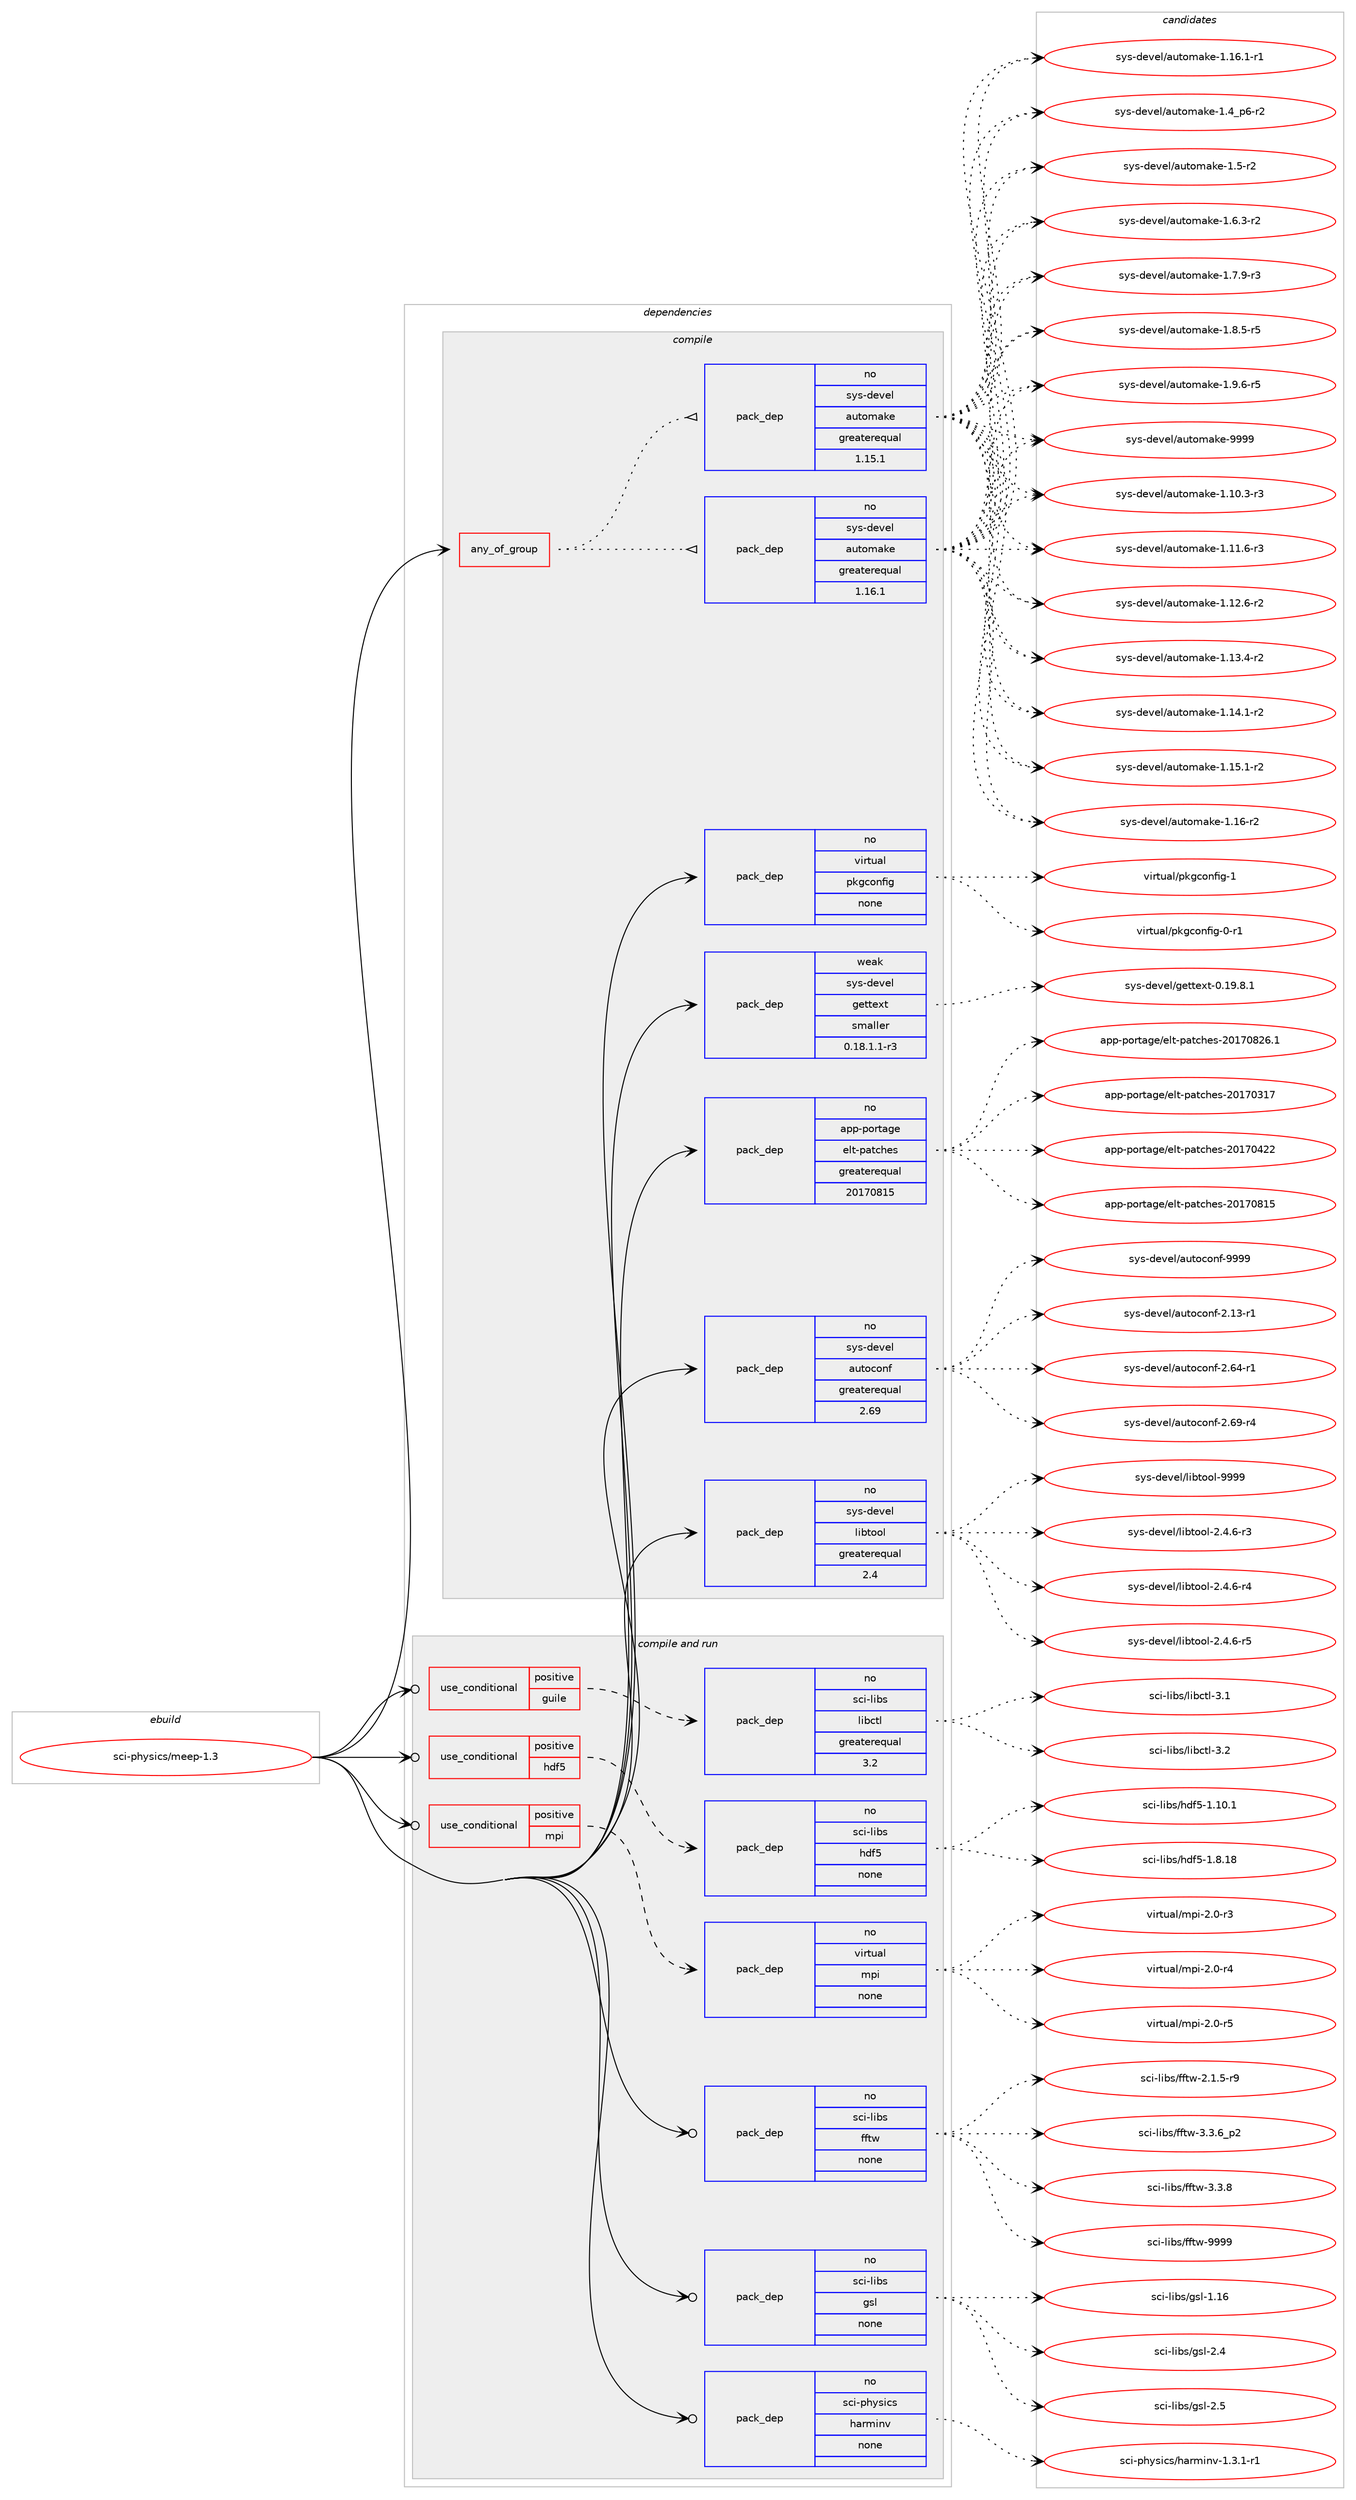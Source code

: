 digraph prolog {

# *************
# Graph options
# *************

newrank=true;
concentrate=true;
compound=true;
graph [rankdir=LR,fontname=Helvetica,fontsize=10,ranksep=1.5];#, ranksep=2.5, nodesep=0.2];
edge  [arrowhead=vee];
node  [fontname=Helvetica,fontsize=10];

# **********
# The ebuild
# **********

subgraph cluster_leftcol {
color=gray;
rank=same;
label=<<i>ebuild</i>>;
id [label="sci-physics/meep-1.3", color=red, width=4, href="../sci-physics/meep-1.3.svg"];
}

# ****************
# The dependencies
# ****************

subgraph cluster_midcol {
color=gray;
label=<<i>dependencies</i>>;
subgraph cluster_compile {
fillcolor="#eeeeee";
style=filled;
label=<<i>compile</i>>;
subgraph any27033 {
dependency1700836 [label=<<TABLE BORDER="0" CELLBORDER="1" CELLSPACING="0" CELLPADDING="4"><TR><TD CELLPADDING="10">any_of_group</TD></TR></TABLE>>, shape=none, color=red];subgraph pack1217819 {
dependency1700837 [label=<<TABLE BORDER="0" CELLBORDER="1" CELLSPACING="0" CELLPADDING="4" WIDTH="220"><TR><TD ROWSPAN="6" CELLPADDING="30">pack_dep</TD></TR><TR><TD WIDTH="110">no</TD></TR><TR><TD>sys-devel</TD></TR><TR><TD>automake</TD></TR><TR><TD>greaterequal</TD></TR><TR><TD>1.16.1</TD></TR></TABLE>>, shape=none, color=blue];
}
dependency1700836:e -> dependency1700837:w [weight=20,style="dotted",arrowhead="oinv"];
subgraph pack1217820 {
dependency1700838 [label=<<TABLE BORDER="0" CELLBORDER="1" CELLSPACING="0" CELLPADDING="4" WIDTH="220"><TR><TD ROWSPAN="6" CELLPADDING="30">pack_dep</TD></TR><TR><TD WIDTH="110">no</TD></TR><TR><TD>sys-devel</TD></TR><TR><TD>automake</TD></TR><TR><TD>greaterequal</TD></TR><TR><TD>1.15.1</TD></TR></TABLE>>, shape=none, color=blue];
}
dependency1700836:e -> dependency1700838:w [weight=20,style="dotted",arrowhead="oinv"];
}
id:e -> dependency1700836:w [weight=20,style="solid",arrowhead="vee"];
subgraph pack1217821 {
dependency1700839 [label=<<TABLE BORDER="0" CELLBORDER="1" CELLSPACING="0" CELLPADDING="4" WIDTH="220"><TR><TD ROWSPAN="6" CELLPADDING="30">pack_dep</TD></TR><TR><TD WIDTH="110">no</TD></TR><TR><TD>app-portage</TD></TR><TR><TD>elt-patches</TD></TR><TR><TD>greaterequal</TD></TR><TR><TD>20170815</TD></TR></TABLE>>, shape=none, color=blue];
}
id:e -> dependency1700839:w [weight=20,style="solid",arrowhead="vee"];
subgraph pack1217822 {
dependency1700840 [label=<<TABLE BORDER="0" CELLBORDER="1" CELLSPACING="0" CELLPADDING="4" WIDTH="220"><TR><TD ROWSPAN="6" CELLPADDING="30">pack_dep</TD></TR><TR><TD WIDTH="110">no</TD></TR><TR><TD>sys-devel</TD></TR><TR><TD>autoconf</TD></TR><TR><TD>greaterequal</TD></TR><TR><TD>2.69</TD></TR></TABLE>>, shape=none, color=blue];
}
id:e -> dependency1700840:w [weight=20,style="solid",arrowhead="vee"];
subgraph pack1217823 {
dependency1700841 [label=<<TABLE BORDER="0" CELLBORDER="1" CELLSPACING="0" CELLPADDING="4" WIDTH="220"><TR><TD ROWSPAN="6" CELLPADDING="30">pack_dep</TD></TR><TR><TD WIDTH="110">no</TD></TR><TR><TD>sys-devel</TD></TR><TR><TD>libtool</TD></TR><TR><TD>greaterequal</TD></TR><TR><TD>2.4</TD></TR></TABLE>>, shape=none, color=blue];
}
id:e -> dependency1700841:w [weight=20,style="solid",arrowhead="vee"];
subgraph pack1217824 {
dependency1700842 [label=<<TABLE BORDER="0" CELLBORDER="1" CELLSPACING="0" CELLPADDING="4" WIDTH="220"><TR><TD ROWSPAN="6" CELLPADDING="30">pack_dep</TD></TR><TR><TD WIDTH="110">no</TD></TR><TR><TD>virtual</TD></TR><TR><TD>pkgconfig</TD></TR><TR><TD>none</TD></TR><TR><TD></TD></TR></TABLE>>, shape=none, color=blue];
}
id:e -> dependency1700842:w [weight=20,style="solid",arrowhead="vee"];
subgraph pack1217825 {
dependency1700843 [label=<<TABLE BORDER="0" CELLBORDER="1" CELLSPACING="0" CELLPADDING="4" WIDTH="220"><TR><TD ROWSPAN="6" CELLPADDING="30">pack_dep</TD></TR><TR><TD WIDTH="110">weak</TD></TR><TR><TD>sys-devel</TD></TR><TR><TD>gettext</TD></TR><TR><TD>smaller</TD></TR><TR><TD>0.18.1.1-r3</TD></TR></TABLE>>, shape=none, color=blue];
}
id:e -> dependency1700843:w [weight=20,style="solid",arrowhead="vee"];
}
subgraph cluster_compileandrun {
fillcolor="#eeeeee";
style=filled;
label=<<i>compile and run</i>>;
subgraph cond455132 {
dependency1700844 [label=<<TABLE BORDER="0" CELLBORDER="1" CELLSPACING="0" CELLPADDING="4"><TR><TD ROWSPAN="3" CELLPADDING="10">use_conditional</TD></TR><TR><TD>positive</TD></TR><TR><TD>guile</TD></TR></TABLE>>, shape=none, color=red];
subgraph pack1217826 {
dependency1700845 [label=<<TABLE BORDER="0" CELLBORDER="1" CELLSPACING="0" CELLPADDING="4" WIDTH="220"><TR><TD ROWSPAN="6" CELLPADDING="30">pack_dep</TD></TR><TR><TD WIDTH="110">no</TD></TR><TR><TD>sci-libs</TD></TR><TR><TD>libctl</TD></TR><TR><TD>greaterequal</TD></TR><TR><TD>3.2</TD></TR></TABLE>>, shape=none, color=blue];
}
dependency1700844:e -> dependency1700845:w [weight=20,style="dashed",arrowhead="vee"];
}
id:e -> dependency1700844:w [weight=20,style="solid",arrowhead="odotvee"];
subgraph cond455133 {
dependency1700846 [label=<<TABLE BORDER="0" CELLBORDER="1" CELLSPACING="0" CELLPADDING="4"><TR><TD ROWSPAN="3" CELLPADDING="10">use_conditional</TD></TR><TR><TD>positive</TD></TR><TR><TD>hdf5</TD></TR></TABLE>>, shape=none, color=red];
subgraph pack1217827 {
dependency1700847 [label=<<TABLE BORDER="0" CELLBORDER="1" CELLSPACING="0" CELLPADDING="4" WIDTH="220"><TR><TD ROWSPAN="6" CELLPADDING="30">pack_dep</TD></TR><TR><TD WIDTH="110">no</TD></TR><TR><TD>sci-libs</TD></TR><TR><TD>hdf5</TD></TR><TR><TD>none</TD></TR><TR><TD></TD></TR></TABLE>>, shape=none, color=blue];
}
dependency1700846:e -> dependency1700847:w [weight=20,style="dashed",arrowhead="vee"];
}
id:e -> dependency1700846:w [weight=20,style="solid",arrowhead="odotvee"];
subgraph cond455134 {
dependency1700848 [label=<<TABLE BORDER="0" CELLBORDER="1" CELLSPACING="0" CELLPADDING="4"><TR><TD ROWSPAN="3" CELLPADDING="10">use_conditional</TD></TR><TR><TD>positive</TD></TR><TR><TD>mpi</TD></TR></TABLE>>, shape=none, color=red];
subgraph pack1217828 {
dependency1700849 [label=<<TABLE BORDER="0" CELLBORDER="1" CELLSPACING="0" CELLPADDING="4" WIDTH="220"><TR><TD ROWSPAN="6" CELLPADDING="30">pack_dep</TD></TR><TR><TD WIDTH="110">no</TD></TR><TR><TD>virtual</TD></TR><TR><TD>mpi</TD></TR><TR><TD>none</TD></TR><TR><TD></TD></TR></TABLE>>, shape=none, color=blue];
}
dependency1700848:e -> dependency1700849:w [weight=20,style="dashed",arrowhead="vee"];
}
id:e -> dependency1700848:w [weight=20,style="solid",arrowhead="odotvee"];
subgraph pack1217829 {
dependency1700850 [label=<<TABLE BORDER="0" CELLBORDER="1" CELLSPACING="0" CELLPADDING="4" WIDTH="220"><TR><TD ROWSPAN="6" CELLPADDING="30">pack_dep</TD></TR><TR><TD WIDTH="110">no</TD></TR><TR><TD>sci-libs</TD></TR><TR><TD>fftw</TD></TR><TR><TD>none</TD></TR><TR><TD></TD></TR></TABLE>>, shape=none, color=blue];
}
id:e -> dependency1700850:w [weight=20,style="solid",arrowhead="odotvee"];
subgraph pack1217830 {
dependency1700851 [label=<<TABLE BORDER="0" CELLBORDER="1" CELLSPACING="0" CELLPADDING="4" WIDTH="220"><TR><TD ROWSPAN="6" CELLPADDING="30">pack_dep</TD></TR><TR><TD WIDTH="110">no</TD></TR><TR><TD>sci-libs</TD></TR><TR><TD>gsl</TD></TR><TR><TD>none</TD></TR><TR><TD></TD></TR></TABLE>>, shape=none, color=blue];
}
id:e -> dependency1700851:w [weight=20,style="solid",arrowhead="odotvee"];
subgraph pack1217831 {
dependency1700852 [label=<<TABLE BORDER="0" CELLBORDER="1" CELLSPACING="0" CELLPADDING="4" WIDTH="220"><TR><TD ROWSPAN="6" CELLPADDING="30">pack_dep</TD></TR><TR><TD WIDTH="110">no</TD></TR><TR><TD>sci-physics</TD></TR><TR><TD>harminv</TD></TR><TR><TD>none</TD></TR><TR><TD></TD></TR></TABLE>>, shape=none, color=blue];
}
id:e -> dependency1700852:w [weight=20,style="solid",arrowhead="odotvee"];
}
subgraph cluster_run {
fillcolor="#eeeeee";
style=filled;
label=<<i>run</i>>;
}
}

# **************
# The candidates
# **************

subgraph cluster_choices {
rank=same;
color=gray;
label=<<i>candidates</i>>;

subgraph choice1217819 {
color=black;
nodesep=1;
choice11512111545100101118101108479711711611110997107101454946494846514511451 [label="sys-devel/automake-1.10.3-r3", color=red, width=4,href="../sys-devel/automake-1.10.3-r3.svg"];
choice11512111545100101118101108479711711611110997107101454946494946544511451 [label="sys-devel/automake-1.11.6-r3", color=red, width=4,href="../sys-devel/automake-1.11.6-r3.svg"];
choice11512111545100101118101108479711711611110997107101454946495046544511450 [label="sys-devel/automake-1.12.6-r2", color=red, width=4,href="../sys-devel/automake-1.12.6-r2.svg"];
choice11512111545100101118101108479711711611110997107101454946495146524511450 [label="sys-devel/automake-1.13.4-r2", color=red, width=4,href="../sys-devel/automake-1.13.4-r2.svg"];
choice11512111545100101118101108479711711611110997107101454946495246494511450 [label="sys-devel/automake-1.14.1-r2", color=red, width=4,href="../sys-devel/automake-1.14.1-r2.svg"];
choice11512111545100101118101108479711711611110997107101454946495346494511450 [label="sys-devel/automake-1.15.1-r2", color=red, width=4,href="../sys-devel/automake-1.15.1-r2.svg"];
choice1151211154510010111810110847971171161111099710710145494649544511450 [label="sys-devel/automake-1.16-r2", color=red, width=4,href="../sys-devel/automake-1.16-r2.svg"];
choice11512111545100101118101108479711711611110997107101454946495446494511449 [label="sys-devel/automake-1.16.1-r1", color=red, width=4,href="../sys-devel/automake-1.16.1-r1.svg"];
choice115121115451001011181011084797117116111109971071014549465295112544511450 [label="sys-devel/automake-1.4_p6-r2", color=red, width=4,href="../sys-devel/automake-1.4_p6-r2.svg"];
choice11512111545100101118101108479711711611110997107101454946534511450 [label="sys-devel/automake-1.5-r2", color=red, width=4,href="../sys-devel/automake-1.5-r2.svg"];
choice115121115451001011181011084797117116111109971071014549465446514511450 [label="sys-devel/automake-1.6.3-r2", color=red, width=4,href="../sys-devel/automake-1.6.3-r2.svg"];
choice115121115451001011181011084797117116111109971071014549465546574511451 [label="sys-devel/automake-1.7.9-r3", color=red, width=4,href="../sys-devel/automake-1.7.9-r3.svg"];
choice115121115451001011181011084797117116111109971071014549465646534511453 [label="sys-devel/automake-1.8.5-r5", color=red, width=4,href="../sys-devel/automake-1.8.5-r5.svg"];
choice115121115451001011181011084797117116111109971071014549465746544511453 [label="sys-devel/automake-1.9.6-r5", color=red, width=4,href="../sys-devel/automake-1.9.6-r5.svg"];
choice115121115451001011181011084797117116111109971071014557575757 [label="sys-devel/automake-9999", color=red, width=4,href="../sys-devel/automake-9999.svg"];
dependency1700837:e -> choice11512111545100101118101108479711711611110997107101454946494846514511451:w [style=dotted,weight="100"];
dependency1700837:e -> choice11512111545100101118101108479711711611110997107101454946494946544511451:w [style=dotted,weight="100"];
dependency1700837:e -> choice11512111545100101118101108479711711611110997107101454946495046544511450:w [style=dotted,weight="100"];
dependency1700837:e -> choice11512111545100101118101108479711711611110997107101454946495146524511450:w [style=dotted,weight="100"];
dependency1700837:e -> choice11512111545100101118101108479711711611110997107101454946495246494511450:w [style=dotted,weight="100"];
dependency1700837:e -> choice11512111545100101118101108479711711611110997107101454946495346494511450:w [style=dotted,weight="100"];
dependency1700837:e -> choice1151211154510010111810110847971171161111099710710145494649544511450:w [style=dotted,weight="100"];
dependency1700837:e -> choice11512111545100101118101108479711711611110997107101454946495446494511449:w [style=dotted,weight="100"];
dependency1700837:e -> choice115121115451001011181011084797117116111109971071014549465295112544511450:w [style=dotted,weight="100"];
dependency1700837:e -> choice11512111545100101118101108479711711611110997107101454946534511450:w [style=dotted,weight="100"];
dependency1700837:e -> choice115121115451001011181011084797117116111109971071014549465446514511450:w [style=dotted,weight="100"];
dependency1700837:e -> choice115121115451001011181011084797117116111109971071014549465546574511451:w [style=dotted,weight="100"];
dependency1700837:e -> choice115121115451001011181011084797117116111109971071014549465646534511453:w [style=dotted,weight="100"];
dependency1700837:e -> choice115121115451001011181011084797117116111109971071014549465746544511453:w [style=dotted,weight="100"];
dependency1700837:e -> choice115121115451001011181011084797117116111109971071014557575757:w [style=dotted,weight="100"];
}
subgraph choice1217820 {
color=black;
nodesep=1;
choice11512111545100101118101108479711711611110997107101454946494846514511451 [label="sys-devel/automake-1.10.3-r3", color=red, width=4,href="../sys-devel/automake-1.10.3-r3.svg"];
choice11512111545100101118101108479711711611110997107101454946494946544511451 [label="sys-devel/automake-1.11.6-r3", color=red, width=4,href="../sys-devel/automake-1.11.6-r3.svg"];
choice11512111545100101118101108479711711611110997107101454946495046544511450 [label="sys-devel/automake-1.12.6-r2", color=red, width=4,href="../sys-devel/automake-1.12.6-r2.svg"];
choice11512111545100101118101108479711711611110997107101454946495146524511450 [label="sys-devel/automake-1.13.4-r2", color=red, width=4,href="../sys-devel/automake-1.13.4-r2.svg"];
choice11512111545100101118101108479711711611110997107101454946495246494511450 [label="sys-devel/automake-1.14.1-r2", color=red, width=4,href="../sys-devel/automake-1.14.1-r2.svg"];
choice11512111545100101118101108479711711611110997107101454946495346494511450 [label="sys-devel/automake-1.15.1-r2", color=red, width=4,href="../sys-devel/automake-1.15.1-r2.svg"];
choice1151211154510010111810110847971171161111099710710145494649544511450 [label="sys-devel/automake-1.16-r2", color=red, width=4,href="../sys-devel/automake-1.16-r2.svg"];
choice11512111545100101118101108479711711611110997107101454946495446494511449 [label="sys-devel/automake-1.16.1-r1", color=red, width=4,href="../sys-devel/automake-1.16.1-r1.svg"];
choice115121115451001011181011084797117116111109971071014549465295112544511450 [label="sys-devel/automake-1.4_p6-r2", color=red, width=4,href="../sys-devel/automake-1.4_p6-r2.svg"];
choice11512111545100101118101108479711711611110997107101454946534511450 [label="sys-devel/automake-1.5-r2", color=red, width=4,href="../sys-devel/automake-1.5-r2.svg"];
choice115121115451001011181011084797117116111109971071014549465446514511450 [label="sys-devel/automake-1.6.3-r2", color=red, width=4,href="../sys-devel/automake-1.6.3-r2.svg"];
choice115121115451001011181011084797117116111109971071014549465546574511451 [label="sys-devel/automake-1.7.9-r3", color=red, width=4,href="../sys-devel/automake-1.7.9-r3.svg"];
choice115121115451001011181011084797117116111109971071014549465646534511453 [label="sys-devel/automake-1.8.5-r5", color=red, width=4,href="../sys-devel/automake-1.8.5-r5.svg"];
choice115121115451001011181011084797117116111109971071014549465746544511453 [label="sys-devel/automake-1.9.6-r5", color=red, width=4,href="../sys-devel/automake-1.9.6-r5.svg"];
choice115121115451001011181011084797117116111109971071014557575757 [label="sys-devel/automake-9999", color=red, width=4,href="../sys-devel/automake-9999.svg"];
dependency1700838:e -> choice11512111545100101118101108479711711611110997107101454946494846514511451:w [style=dotted,weight="100"];
dependency1700838:e -> choice11512111545100101118101108479711711611110997107101454946494946544511451:w [style=dotted,weight="100"];
dependency1700838:e -> choice11512111545100101118101108479711711611110997107101454946495046544511450:w [style=dotted,weight="100"];
dependency1700838:e -> choice11512111545100101118101108479711711611110997107101454946495146524511450:w [style=dotted,weight="100"];
dependency1700838:e -> choice11512111545100101118101108479711711611110997107101454946495246494511450:w [style=dotted,weight="100"];
dependency1700838:e -> choice11512111545100101118101108479711711611110997107101454946495346494511450:w [style=dotted,weight="100"];
dependency1700838:e -> choice1151211154510010111810110847971171161111099710710145494649544511450:w [style=dotted,weight="100"];
dependency1700838:e -> choice11512111545100101118101108479711711611110997107101454946495446494511449:w [style=dotted,weight="100"];
dependency1700838:e -> choice115121115451001011181011084797117116111109971071014549465295112544511450:w [style=dotted,weight="100"];
dependency1700838:e -> choice11512111545100101118101108479711711611110997107101454946534511450:w [style=dotted,weight="100"];
dependency1700838:e -> choice115121115451001011181011084797117116111109971071014549465446514511450:w [style=dotted,weight="100"];
dependency1700838:e -> choice115121115451001011181011084797117116111109971071014549465546574511451:w [style=dotted,weight="100"];
dependency1700838:e -> choice115121115451001011181011084797117116111109971071014549465646534511453:w [style=dotted,weight="100"];
dependency1700838:e -> choice115121115451001011181011084797117116111109971071014549465746544511453:w [style=dotted,weight="100"];
dependency1700838:e -> choice115121115451001011181011084797117116111109971071014557575757:w [style=dotted,weight="100"];
}
subgraph choice1217821 {
color=black;
nodesep=1;
choice97112112451121111141169710310147101108116451129711699104101115455048495548514955 [label="app-portage/elt-patches-20170317", color=red, width=4,href="../app-portage/elt-patches-20170317.svg"];
choice97112112451121111141169710310147101108116451129711699104101115455048495548525050 [label="app-portage/elt-patches-20170422", color=red, width=4,href="../app-portage/elt-patches-20170422.svg"];
choice97112112451121111141169710310147101108116451129711699104101115455048495548564953 [label="app-portage/elt-patches-20170815", color=red, width=4,href="../app-portage/elt-patches-20170815.svg"];
choice971121124511211111411697103101471011081164511297116991041011154550484955485650544649 [label="app-portage/elt-patches-20170826.1", color=red, width=4,href="../app-portage/elt-patches-20170826.1.svg"];
dependency1700839:e -> choice97112112451121111141169710310147101108116451129711699104101115455048495548514955:w [style=dotted,weight="100"];
dependency1700839:e -> choice97112112451121111141169710310147101108116451129711699104101115455048495548525050:w [style=dotted,weight="100"];
dependency1700839:e -> choice97112112451121111141169710310147101108116451129711699104101115455048495548564953:w [style=dotted,weight="100"];
dependency1700839:e -> choice971121124511211111411697103101471011081164511297116991041011154550484955485650544649:w [style=dotted,weight="100"];
}
subgraph choice1217822 {
color=black;
nodesep=1;
choice1151211154510010111810110847971171161119911111010245504649514511449 [label="sys-devel/autoconf-2.13-r1", color=red, width=4,href="../sys-devel/autoconf-2.13-r1.svg"];
choice1151211154510010111810110847971171161119911111010245504654524511449 [label="sys-devel/autoconf-2.64-r1", color=red, width=4,href="../sys-devel/autoconf-2.64-r1.svg"];
choice1151211154510010111810110847971171161119911111010245504654574511452 [label="sys-devel/autoconf-2.69-r4", color=red, width=4,href="../sys-devel/autoconf-2.69-r4.svg"];
choice115121115451001011181011084797117116111991111101024557575757 [label="sys-devel/autoconf-9999", color=red, width=4,href="../sys-devel/autoconf-9999.svg"];
dependency1700840:e -> choice1151211154510010111810110847971171161119911111010245504649514511449:w [style=dotted,weight="100"];
dependency1700840:e -> choice1151211154510010111810110847971171161119911111010245504654524511449:w [style=dotted,weight="100"];
dependency1700840:e -> choice1151211154510010111810110847971171161119911111010245504654574511452:w [style=dotted,weight="100"];
dependency1700840:e -> choice115121115451001011181011084797117116111991111101024557575757:w [style=dotted,weight="100"];
}
subgraph choice1217823 {
color=black;
nodesep=1;
choice1151211154510010111810110847108105981161111111084550465246544511451 [label="sys-devel/libtool-2.4.6-r3", color=red, width=4,href="../sys-devel/libtool-2.4.6-r3.svg"];
choice1151211154510010111810110847108105981161111111084550465246544511452 [label="sys-devel/libtool-2.4.6-r4", color=red, width=4,href="../sys-devel/libtool-2.4.6-r4.svg"];
choice1151211154510010111810110847108105981161111111084550465246544511453 [label="sys-devel/libtool-2.4.6-r5", color=red, width=4,href="../sys-devel/libtool-2.4.6-r5.svg"];
choice1151211154510010111810110847108105981161111111084557575757 [label="sys-devel/libtool-9999", color=red, width=4,href="../sys-devel/libtool-9999.svg"];
dependency1700841:e -> choice1151211154510010111810110847108105981161111111084550465246544511451:w [style=dotted,weight="100"];
dependency1700841:e -> choice1151211154510010111810110847108105981161111111084550465246544511452:w [style=dotted,weight="100"];
dependency1700841:e -> choice1151211154510010111810110847108105981161111111084550465246544511453:w [style=dotted,weight="100"];
dependency1700841:e -> choice1151211154510010111810110847108105981161111111084557575757:w [style=dotted,weight="100"];
}
subgraph choice1217824 {
color=black;
nodesep=1;
choice11810511411611797108471121071039911111010210510345484511449 [label="virtual/pkgconfig-0-r1", color=red, width=4,href="../virtual/pkgconfig-0-r1.svg"];
choice1181051141161179710847112107103991111101021051034549 [label="virtual/pkgconfig-1", color=red, width=4,href="../virtual/pkgconfig-1.svg"];
dependency1700842:e -> choice11810511411611797108471121071039911111010210510345484511449:w [style=dotted,weight="100"];
dependency1700842:e -> choice1181051141161179710847112107103991111101021051034549:w [style=dotted,weight="100"];
}
subgraph choice1217825 {
color=black;
nodesep=1;
choice1151211154510010111810110847103101116116101120116454846495746564649 [label="sys-devel/gettext-0.19.8.1", color=red, width=4,href="../sys-devel/gettext-0.19.8.1.svg"];
dependency1700843:e -> choice1151211154510010111810110847103101116116101120116454846495746564649:w [style=dotted,weight="100"];
}
subgraph choice1217826 {
color=black;
nodesep=1;
choice11599105451081059811547108105989911610845514649 [label="sci-libs/libctl-3.1", color=red, width=4,href="../sci-libs/libctl-3.1.svg"];
choice11599105451081059811547108105989911610845514650 [label="sci-libs/libctl-3.2", color=red, width=4,href="../sci-libs/libctl-3.2.svg"];
dependency1700845:e -> choice11599105451081059811547108105989911610845514649:w [style=dotted,weight="100"];
dependency1700845:e -> choice11599105451081059811547108105989911610845514650:w [style=dotted,weight="100"];
}
subgraph choice1217827 {
color=black;
nodesep=1;
choice115991054510810598115471041001025345494649484649 [label="sci-libs/hdf5-1.10.1", color=red, width=4,href="../sci-libs/hdf5-1.10.1.svg"];
choice115991054510810598115471041001025345494656464956 [label="sci-libs/hdf5-1.8.18", color=red, width=4,href="../sci-libs/hdf5-1.8.18.svg"];
dependency1700847:e -> choice115991054510810598115471041001025345494649484649:w [style=dotted,weight="100"];
dependency1700847:e -> choice115991054510810598115471041001025345494656464956:w [style=dotted,weight="100"];
}
subgraph choice1217828 {
color=black;
nodesep=1;
choice1181051141161179710847109112105455046484511451 [label="virtual/mpi-2.0-r3", color=red, width=4,href="../virtual/mpi-2.0-r3.svg"];
choice1181051141161179710847109112105455046484511452 [label="virtual/mpi-2.0-r4", color=red, width=4,href="../virtual/mpi-2.0-r4.svg"];
choice1181051141161179710847109112105455046484511453 [label="virtual/mpi-2.0-r5", color=red, width=4,href="../virtual/mpi-2.0-r5.svg"];
dependency1700849:e -> choice1181051141161179710847109112105455046484511451:w [style=dotted,weight="100"];
dependency1700849:e -> choice1181051141161179710847109112105455046484511452:w [style=dotted,weight="100"];
dependency1700849:e -> choice1181051141161179710847109112105455046484511453:w [style=dotted,weight="100"];
}
subgraph choice1217829 {
color=black;
nodesep=1;
choice115991054510810598115471021021161194550464946534511457 [label="sci-libs/fftw-2.1.5-r9", color=red, width=4,href="../sci-libs/fftw-2.1.5-r9.svg"];
choice115991054510810598115471021021161194551465146549511250 [label="sci-libs/fftw-3.3.6_p2", color=red, width=4,href="../sci-libs/fftw-3.3.6_p2.svg"];
choice11599105451081059811547102102116119455146514656 [label="sci-libs/fftw-3.3.8", color=red, width=4,href="../sci-libs/fftw-3.3.8.svg"];
choice115991054510810598115471021021161194557575757 [label="sci-libs/fftw-9999", color=red, width=4,href="../sci-libs/fftw-9999.svg"];
dependency1700850:e -> choice115991054510810598115471021021161194550464946534511457:w [style=dotted,weight="100"];
dependency1700850:e -> choice115991054510810598115471021021161194551465146549511250:w [style=dotted,weight="100"];
dependency1700850:e -> choice11599105451081059811547102102116119455146514656:w [style=dotted,weight="100"];
dependency1700850:e -> choice115991054510810598115471021021161194557575757:w [style=dotted,weight="100"];
}
subgraph choice1217830 {
color=black;
nodesep=1;
choice115991054510810598115471031151084549464954 [label="sci-libs/gsl-1.16", color=red, width=4,href="../sci-libs/gsl-1.16.svg"];
choice1159910545108105981154710311510845504652 [label="sci-libs/gsl-2.4", color=red, width=4,href="../sci-libs/gsl-2.4.svg"];
choice1159910545108105981154710311510845504653 [label="sci-libs/gsl-2.5", color=red, width=4,href="../sci-libs/gsl-2.5.svg"];
dependency1700851:e -> choice115991054510810598115471031151084549464954:w [style=dotted,weight="100"];
dependency1700851:e -> choice1159910545108105981154710311510845504652:w [style=dotted,weight="100"];
dependency1700851:e -> choice1159910545108105981154710311510845504653:w [style=dotted,weight="100"];
}
subgraph choice1217831 {
color=black;
nodesep=1;
choice11599105451121041211151059911547104971141091051101184549465146494511449 [label="sci-physics/harminv-1.3.1-r1", color=red, width=4,href="../sci-physics/harminv-1.3.1-r1.svg"];
dependency1700852:e -> choice11599105451121041211151059911547104971141091051101184549465146494511449:w [style=dotted,weight="100"];
}
}

}
